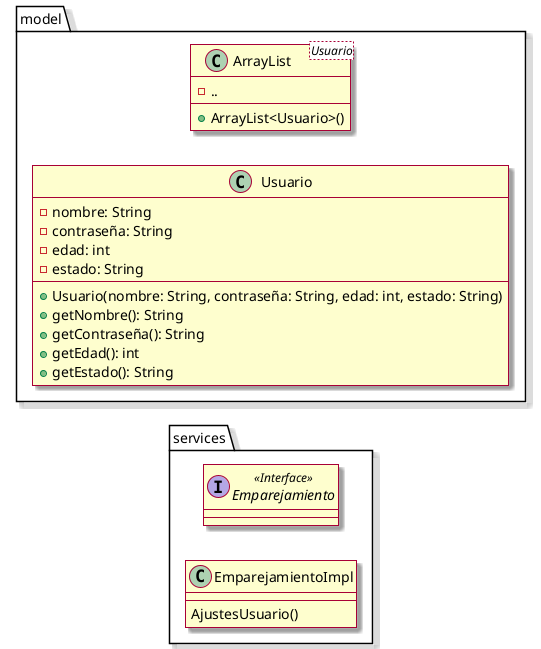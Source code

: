 @startuml
left to right direction
skin rose
set separator none
!pragma useIntermediatePackages false
package services{
    interface Emparejamiento<<Interface>> {
    }

    class EmparejamientoImpl {
    AjustesUsuario()
    }
}
package model{
    class ArrayList<Usuario>{
        -..
        +ArrayList<Usuario>()
    }
    class Usuario{
        -nombre: String
        -contraseña: String
        -edad: int
        -estado: String
        +Usuario(nombre: String, contraseña: String, edad: int, estado: String)
        +getNombre(): String
        +getContraseña(): String
        +getEdad(): int
        +getEstado(): String
    }

}


@enduml